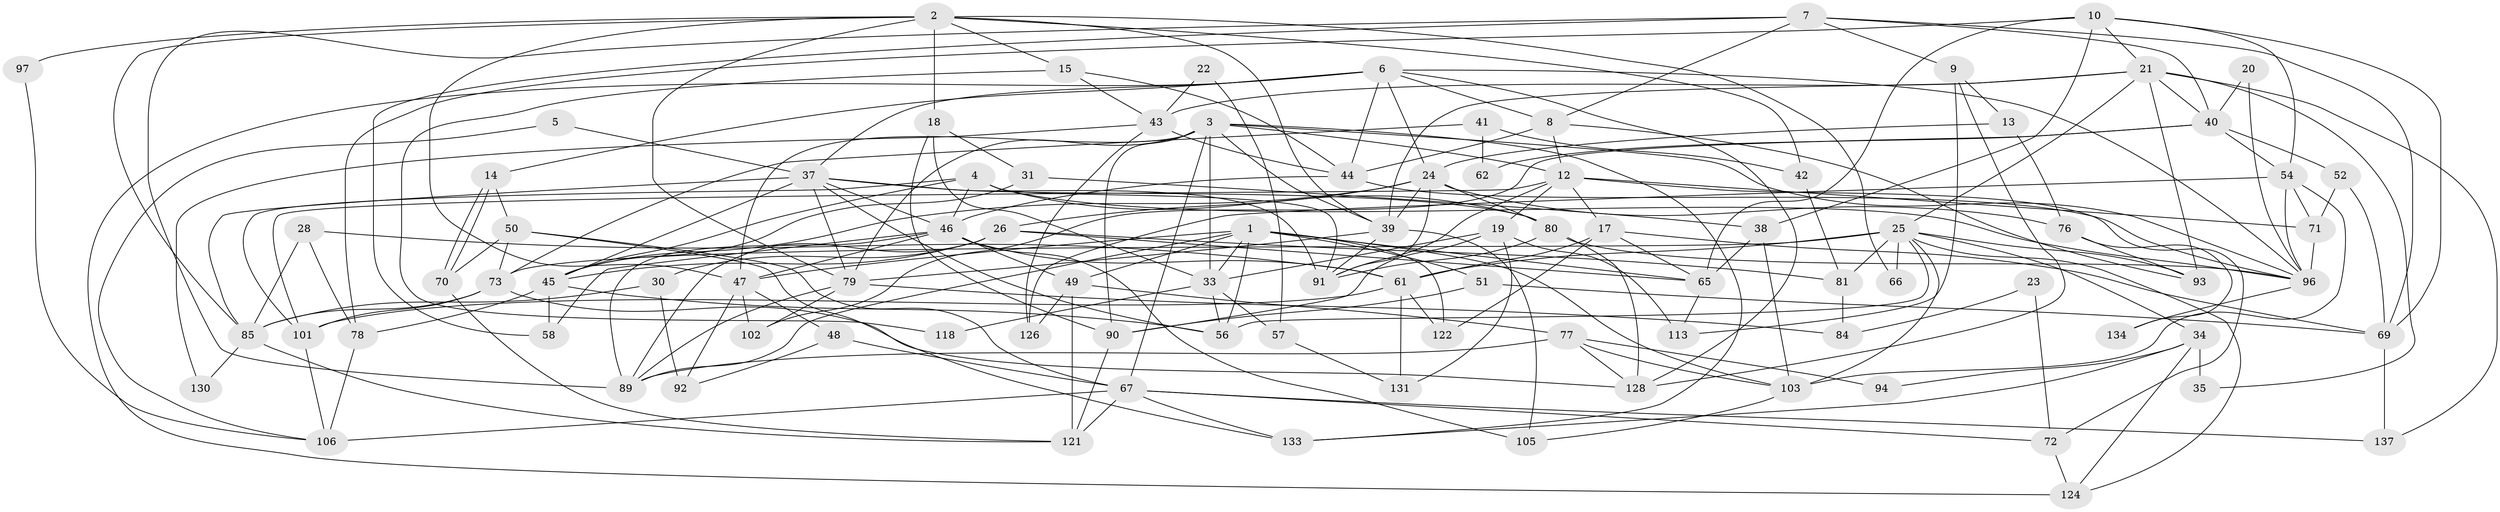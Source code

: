 // original degree distribution, {8: 0.028985507246376812, 3: 0.2971014492753623, 6: 0.07246376811594203, 2: 0.12318840579710146, 5: 0.17391304347826086, 4: 0.26811594202898553, 7: 0.036231884057971016}
// Generated by graph-tools (version 1.1) at 2025/41/03/06/25 10:41:56]
// undirected, 93 vertices, 225 edges
graph export_dot {
graph [start="1"]
  node [color=gray90,style=filled];
  1 [super="+83"];
  2 [super="+29"];
  3 [super="+59"];
  4 [super="+75"];
  5;
  6 [super="+138"];
  7;
  8 [super="+11"];
  9;
  10 [super="+16"];
  12 [super="+32"];
  13;
  14;
  15;
  17 [super="+119"];
  18;
  19 [super="+82"];
  20;
  21 [super="+27"];
  22;
  23;
  24 [super="+86"];
  25 [super="+36"];
  26 [super="+68"];
  28;
  30;
  31;
  33 [super="+108"];
  34 [super="+123"];
  35;
  37 [super="+88"];
  38;
  39 [super="+60"];
  40 [super="+87"];
  41;
  42;
  43 [super="+98"];
  44 [super="+64"];
  45;
  46 [super="+53"];
  47 [super="+127"];
  48;
  49 [super="+74"];
  50 [super="+55"];
  51;
  52;
  54 [super="+110"];
  56 [super="+109"];
  57;
  58;
  61 [super="+63"];
  62;
  65;
  66;
  67 [super="+125"];
  69 [super="+95"];
  70;
  71;
  72;
  73 [super="+136"];
  76 [super="+135"];
  77;
  78 [super="+117"];
  79 [super="+114"];
  80 [super="+104"];
  81;
  84;
  85 [super="+99"];
  89 [super="+100"];
  90 [super="+115"];
  91 [super="+120"];
  92;
  93;
  94;
  96 [super="+116"];
  97;
  101 [super="+112"];
  102;
  103 [super="+111"];
  105;
  106 [super="+107"];
  113;
  118;
  121 [super="+132"];
  122;
  124 [super="+129"];
  126;
  128;
  130;
  131;
  133;
  134;
  137;
  1 -- 51;
  1 -- 56;
  1 -- 122;
  1 -- 89;
  1 -- 49;
  1 -- 65;
  1 -- 33;
  1 -- 47;
  1 -- 103;
  2 -- 39;
  2 -- 97;
  2 -- 66;
  2 -- 42;
  2 -- 15;
  2 -- 79;
  2 -- 18;
  2 -- 85;
  2 -- 47;
  3 -- 90;
  3 -- 47;
  3 -- 79 [weight=2];
  3 -- 96;
  3 -- 39;
  3 -- 133;
  3 -- 67;
  3 -- 33;
  3 -- 12;
  4 -- 45;
  4 -- 96;
  4 -- 101;
  4 -- 46;
  4 -- 91;
  4 -- 80;
  5 -- 37;
  5 -- 106;
  6 -- 24;
  6 -- 8;
  6 -- 96;
  6 -- 128;
  6 -- 14;
  6 -- 44;
  6 -- 37;
  6 -- 124;
  7 -- 8;
  7 -- 58;
  7 -- 9;
  7 -- 89;
  7 -- 69;
  7 -- 40;
  8 -- 93;
  8 -- 44 [weight=2];
  8 -- 12;
  9 -- 128;
  9 -- 13;
  9 -- 113;
  10 -- 65;
  10 -- 78;
  10 -- 69;
  10 -- 21;
  10 -- 38;
  10 -- 54;
  12 -- 17;
  12 -- 101;
  12 -- 91;
  12 -- 19;
  12 -- 71;
  12 -- 72;
  13 -- 24;
  13 -- 76;
  14 -- 70;
  14 -- 70;
  14 -- 50;
  15 -- 44;
  15 -- 118;
  15 -- 43;
  17 -- 122;
  17 -- 65;
  17 -- 61;
  17 -- 69;
  18 -- 31;
  18 -- 33;
  18 -- 90;
  19 -- 33;
  19 -- 113;
  19 -- 90;
  19 -- 131;
  20 -- 96;
  20 -- 40;
  21 -- 39;
  21 -- 35;
  21 -- 93;
  21 -- 25;
  21 -- 137;
  21 -- 43;
  21 -- 40;
  22 -- 57;
  22 -- 43;
  23 -- 84;
  23 -- 72;
  24 -- 45;
  24 -- 26;
  24 -- 80;
  24 -- 91;
  24 -- 76;
  24 -- 39;
  25 -- 61;
  25 -- 81;
  25 -- 124;
  25 -- 66;
  25 -- 93;
  25 -- 34;
  25 -- 56;
  25 -- 73;
  25 -- 103;
  26 -- 89;
  26 -- 45;
  26 -- 65;
  26 -- 81;
  26 -- 30;
  28 -- 85;
  28 -- 78;
  28 -- 61;
  30 -- 92;
  30 -- 85;
  31 -- 45;
  31 -- 38;
  33 -- 118;
  33 -- 56;
  33 -- 57;
  34 -- 133;
  34 -- 35;
  34 -- 94;
  34 -- 124;
  37 -- 85;
  37 -- 80;
  37 -- 56;
  37 -- 91;
  37 -- 45;
  37 -- 46;
  37 -- 79;
  38 -- 65;
  38 -- 103;
  39 -- 105;
  39 -- 91;
  39 -- 79;
  40 -- 102;
  40 -- 52;
  40 -- 62;
  40 -- 54;
  41 -- 42;
  41 -- 62;
  41 -- 73;
  42 -- 81;
  43 -- 126;
  43 -- 130;
  43 -- 44 [weight=2];
  44 -- 46;
  44 -- 96;
  45 -- 58;
  45 -- 78;
  45 -- 56;
  46 -- 47 [weight=2];
  46 -- 58;
  46 -- 89;
  46 -- 105;
  46 -- 49;
  46 -- 61;
  47 -- 48;
  47 -- 102;
  47 -- 92;
  48 -- 67;
  48 -- 92;
  49 -- 121;
  49 -- 77;
  49 -- 126;
  50 -- 73;
  50 -- 70;
  50 -- 133;
  50 -- 67;
  51 -- 69;
  51 -- 90;
  52 -- 71;
  52 -- 69;
  54 -- 71;
  54 -- 103;
  54 -- 96;
  54 -- 126;
  57 -- 131;
  61 -- 122;
  61 -- 131;
  61 -- 101;
  65 -- 113;
  67 -- 121 [weight=2];
  67 -- 137;
  67 -- 133;
  67 -- 72;
  67 -- 106 [weight=2];
  69 -- 137;
  70 -- 121;
  71 -- 96;
  72 -- 124;
  73 -- 101;
  73 -- 128;
  73 -- 85;
  76 -- 93;
  76 -- 134;
  77 -- 89;
  77 -- 103;
  77 -- 94;
  77 -- 128;
  78 -- 106;
  79 -- 84;
  79 -- 102;
  79 -- 89;
  80 -- 91;
  80 -- 96;
  80 -- 128;
  81 -- 84;
  85 -- 130;
  85 -- 121;
  90 -- 121;
  96 -- 134;
  97 -- 106;
  101 -- 106;
  103 -- 105;
}
